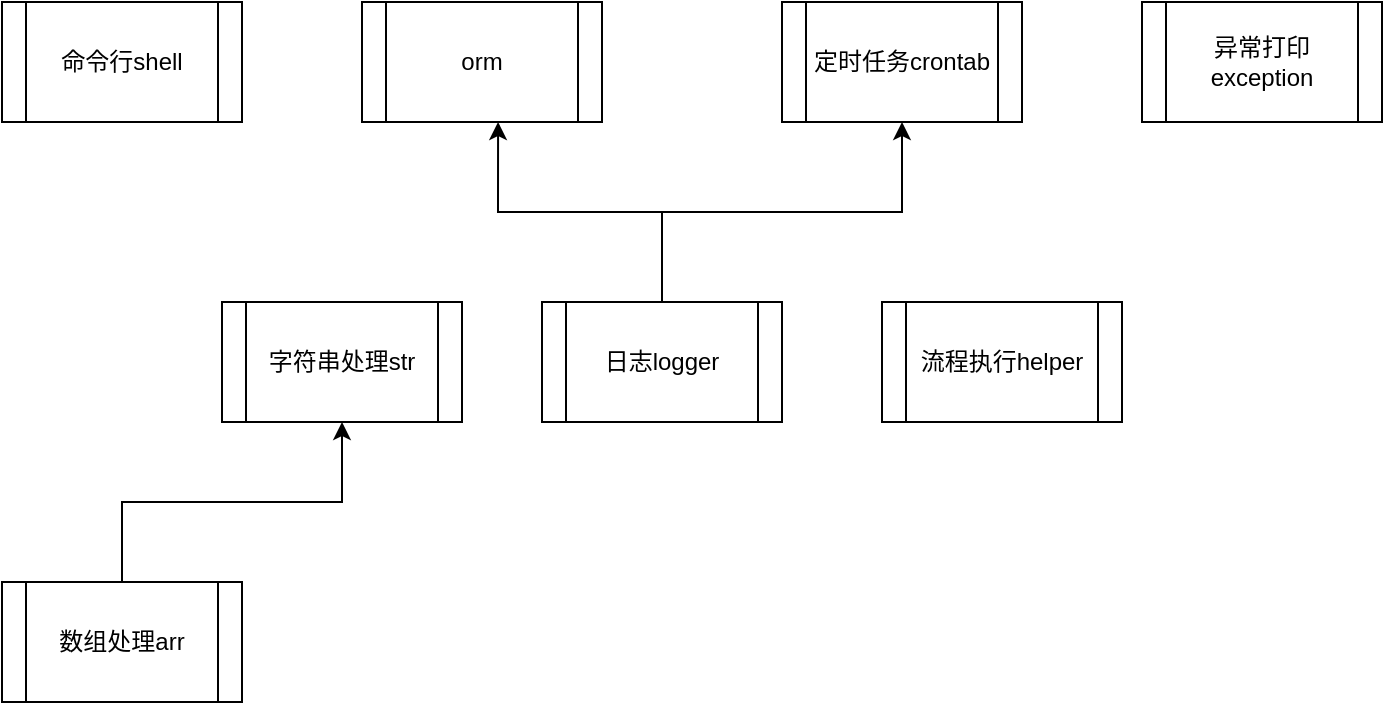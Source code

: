 <mxfile version="13.1.1" type="github">
  <diagram id="Wmi0Aczo4TX7lCzF5_Ux" name="第 1 页">
    <mxGraphModel dx="1208" dy="1163" grid="1" gridSize="10" guides="1" tooltips="1" connect="1" arrows="1" fold="1" page="1" pageScale="1" pageWidth="827" pageHeight="1169" math="0" shadow="0">
      <root>
        <mxCell id="0" />
        <mxCell id="1" parent="0" />
        <mxCell id="zSYfAOfOFXAkye_TDumf-2" value="字符串处理str" style="shape=process;whiteSpace=wrap;html=1;backgroundOutline=1;" vertex="1" parent="1">
          <mxGeometry x="180" y="620" width="120" height="60" as="geometry" />
        </mxCell>
        <mxCell id="zSYfAOfOFXAkye_TDumf-5" style="edgeStyle=orthogonalEdgeStyle;rounded=0;orthogonalLoop=1;jettySize=auto;html=1;entryX=0.5;entryY=1;entryDx=0;entryDy=0;" edge="1" parent="1" source="zSYfAOfOFXAkye_TDumf-4" target="zSYfAOfOFXAkye_TDumf-2">
          <mxGeometry relative="1" as="geometry" />
        </mxCell>
        <mxCell id="zSYfAOfOFXAkye_TDumf-4" value="数组处理arr" style="shape=process;whiteSpace=wrap;html=1;backgroundOutline=1;" vertex="1" parent="1">
          <mxGeometry x="70" y="760" width="120" height="60" as="geometry" />
        </mxCell>
        <mxCell id="zSYfAOfOFXAkye_TDumf-12" style="edgeStyle=orthogonalEdgeStyle;rounded=0;orthogonalLoop=1;jettySize=auto;html=1;entryX=0.567;entryY=1;entryDx=0;entryDy=0;entryPerimeter=0;" edge="1" parent="1" source="zSYfAOfOFXAkye_TDumf-6" target="zSYfAOfOFXAkye_TDumf-9">
          <mxGeometry relative="1" as="geometry" />
        </mxCell>
        <mxCell id="zSYfAOfOFXAkye_TDumf-13" style="edgeStyle=orthogonalEdgeStyle;rounded=0;orthogonalLoop=1;jettySize=auto;html=1;entryX=0.5;entryY=1;entryDx=0;entryDy=0;" edge="1" parent="1" source="zSYfAOfOFXAkye_TDumf-6" target="zSYfAOfOFXAkye_TDumf-8">
          <mxGeometry relative="1" as="geometry" />
        </mxCell>
        <mxCell id="zSYfAOfOFXAkye_TDumf-6" value="日志logger" style="shape=process;whiteSpace=wrap;html=1;backgroundOutline=1;" vertex="1" parent="1">
          <mxGeometry x="340" y="620" width="120" height="60" as="geometry" />
        </mxCell>
        <mxCell id="zSYfAOfOFXAkye_TDumf-7" value="流程执行helper" style="shape=process;whiteSpace=wrap;html=1;backgroundOutline=1;" vertex="1" parent="1">
          <mxGeometry x="510" y="620" width="120" height="60" as="geometry" />
        </mxCell>
        <mxCell id="zSYfAOfOFXAkye_TDumf-8" value="定时任务crontab" style="shape=process;whiteSpace=wrap;html=1;backgroundOutline=1;" vertex="1" parent="1">
          <mxGeometry x="460" y="470" width="120" height="60" as="geometry" />
        </mxCell>
        <mxCell id="zSYfAOfOFXAkye_TDumf-9" value="orm" style="shape=process;whiteSpace=wrap;html=1;backgroundOutline=1;" vertex="1" parent="1">
          <mxGeometry x="250" y="470" width="120" height="60" as="geometry" />
        </mxCell>
        <mxCell id="zSYfAOfOFXAkye_TDumf-10" value="命令行shell" style="shape=process;whiteSpace=wrap;html=1;backgroundOutline=1;" vertex="1" parent="1">
          <mxGeometry x="70" y="470" width="120" height="60" as="geometry" />
        </mxCell>
        <mxCell id="zSYfAOfOFXAkye_TDumf-11" value="异常打印exception" style="shape=process;whiteSpace=wrap;html=1;backgroundOutline=1;" vertex="1" parent="1">
          <mxGeometry x="640" y="470" width="120" height="60" as="geometry" />
        </mxCell>
      </root>
    </mxGraphModel>
  </diagram>
</mxfile>

